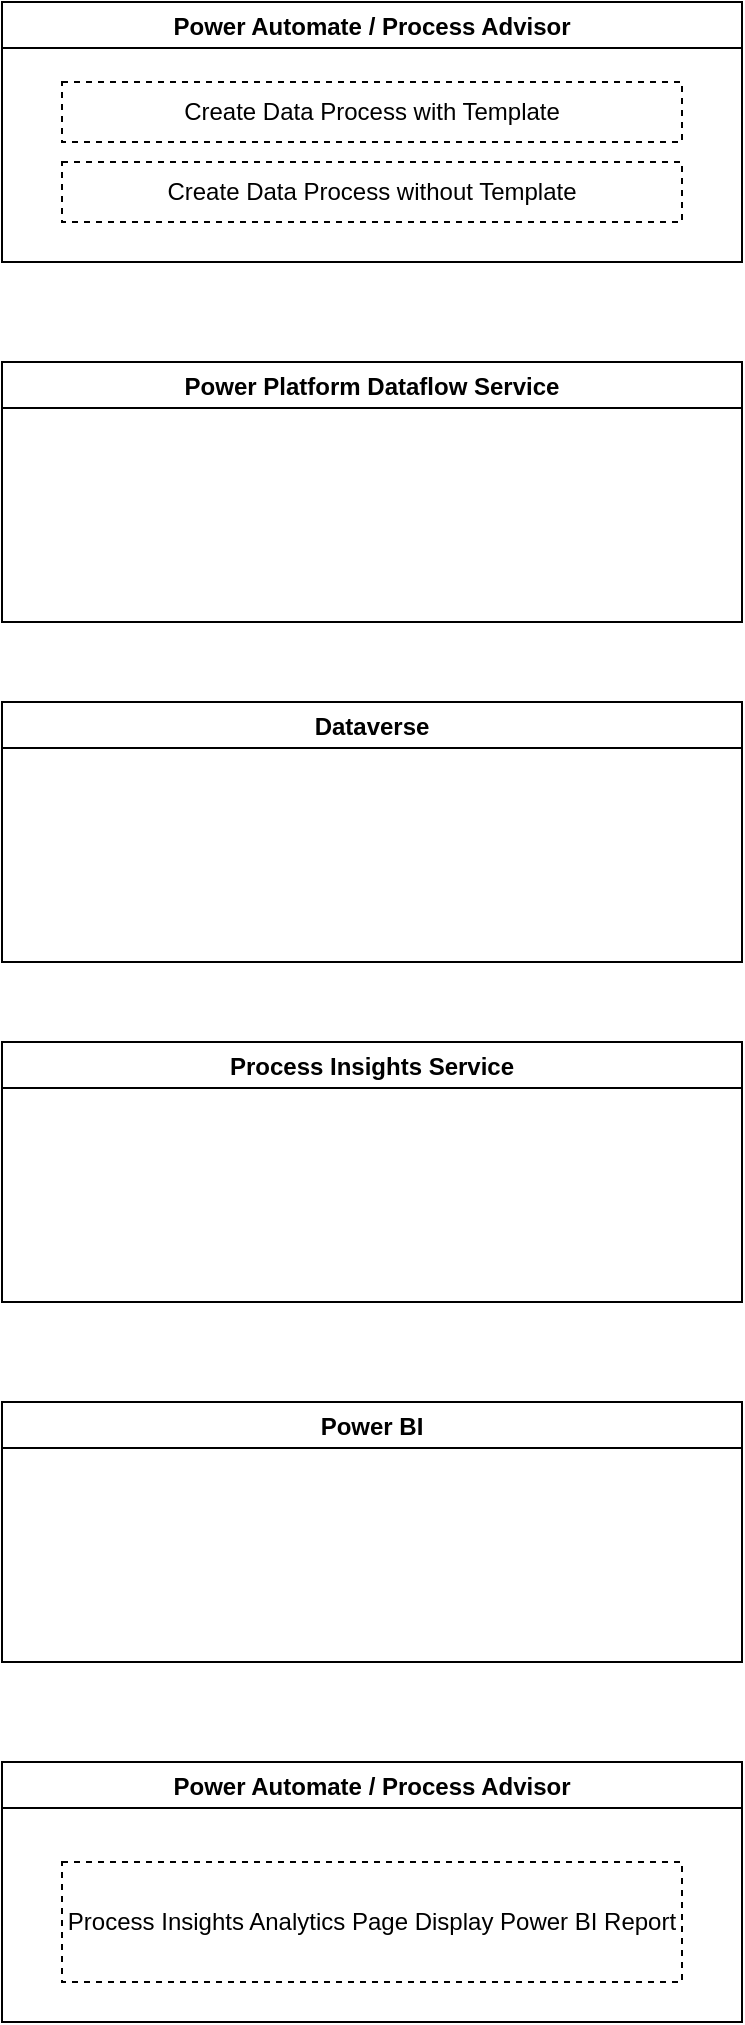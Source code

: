 <mxfile version="20.0.4" type="github">
  <diagram id="Qg26-w_RHtkoewVcSizu" name="Page-1">
    <mxGraphModel dx="2062" dy="1160" grid="1" gridSize="10" guides="1" tooltips="1" connect="1" arrows="1" fold="1" page="1" pageScale="1" pageWidth="850" pageHeight="1100" math="0" shadow="0">
      <root>
        <mxCell id="0" />
        <mxCell id="1" parent="0" />
        <mxCell id="OOhRc9mGZbD4iBU65ISO-3" value="Power Automate / Process Advisor" style="swimlane;" vertex="1" parent="1">
          <mxGeometry x="250" y="40" width="370" height="130" as="geometry" />
        </mxCell>
        <mxCell id="OOhRc9mGZbD4iBU65ISO-13" value="Create Data Process with Template" style="rounded=0;whiteSpace=wrap;html=1;dashed=1;" vertex="1" parent="OOhRc9mGZbD4iBU65ISO-3">
          <mxGeometry x="30" y="40" width="310" height="30" as="geometry" />
        </mxCell>
        <mxCell id="OOhRc9mGZbD4iBU65ISO-14" value="Create Data Process without Template" style="rounded=0;whiteSpace=wrap;html=1;dashed=1;" vertex="1" parent="OOhRc9mGZbD4iBU65ISO-3">
          <mxGeometry x="30" y="80" width="310" height="30" as="geometry" />
        </mxCell>
        <mxCell id="OOhRc9mGZbD4iBU65ISO-7" value="Dataverse" style="swimlane;" vertex="1" parent="1">
          <mxGeometry x="250" y="390" width="370" height="130" as="geometry" />
        </mxCell>
        <mxCell id="OOhRc9mGZbD4iBU65ISO-8" value="Process Insights Service" style="swimlane;" vertex="1" parent="1">
          <mxGeometry x="250" y="560" width="370" height="130" as="geometry" />
        </mxCell>
        <mxCell id="OOhRc9mGZbD4iBU65ISO-11" value="Power Automate / Process Advisor" style="swimlane;" vertex="1" parent="1">
          <mxGeometry x="250" y="920" width="370" height="130" as="geometry" />
        </mxCell>
        <mxCell id="OOhRc9mGZbD4iBU65ISO-12" value="Process Insights Analytics Page Display Power BI Report" style="rounded=0;whiteSpace=wrap;html=1;dashed=1;" vertex="1" parent="OOhRc9mGZbD4iBU65ISO-11">
          <mxGeometry x="30" y="50" width="310" height="60" as="geometry" />
        </mxCell>
        <mxCell id="OOhRc9mGZbD4iBU65ISO-15" value="Power Platform Dataflow Service" style="swimlane;" vertex="1" parent="1">
          <mxGeometry x="250" y="220" width="370" height="130" as="geometry" />
        </mxCell>
        <mxCell id="OOhRc9mGZbD4iBU65ISO-16" value="Power BI" style="swimlane;" vertex="1" parent="1">
          <mxGeometry x="250" y="740" width="370" height="130" as="geometry" />
        </mxCell>
      </root>
    </mxGraphModel>
  </diagram>
</mxfile>
